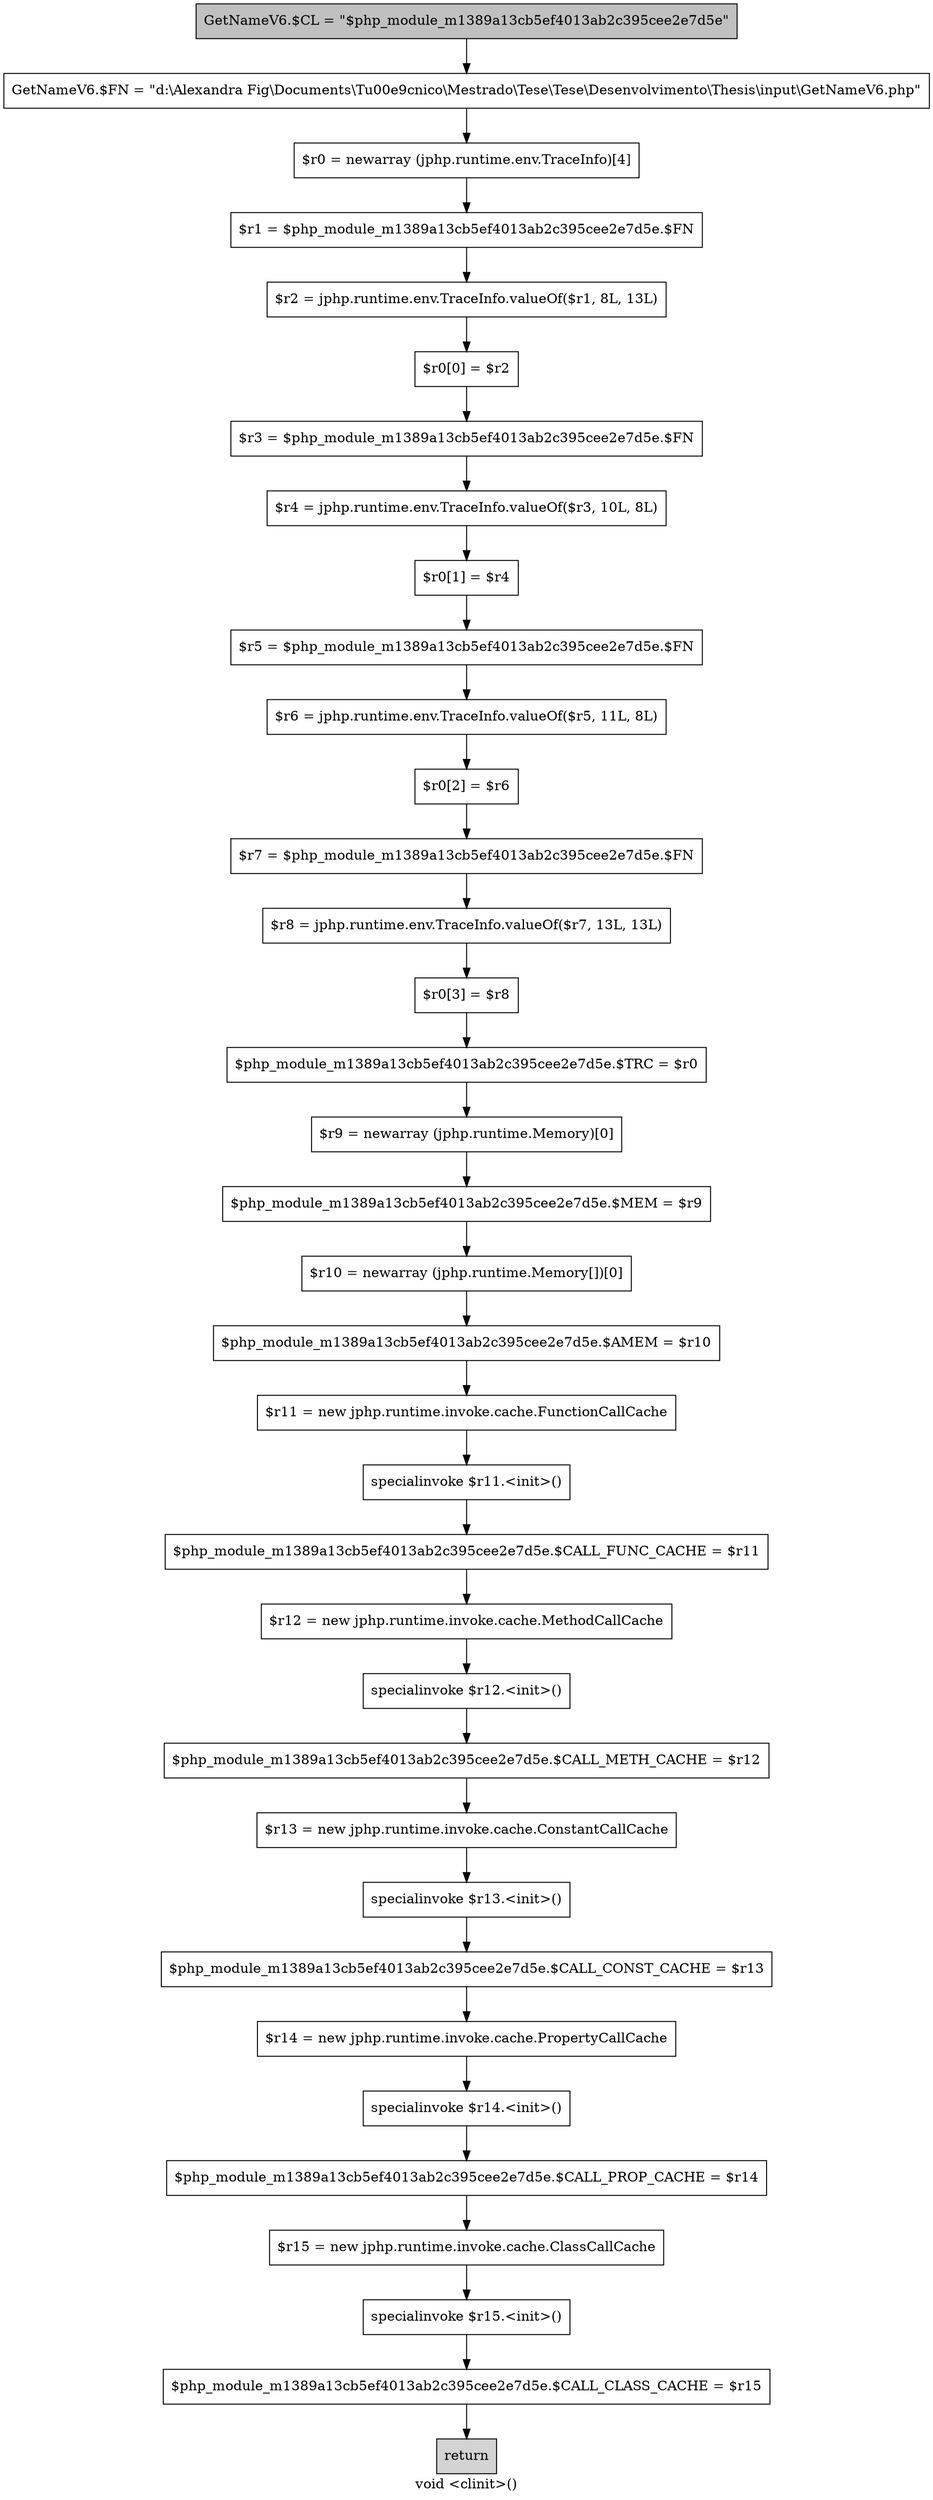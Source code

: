 digraph "void <clinit>()" {
    label="void <clinit>()";
    node [shape=box];
    "0" [style=filled,fillcolor=gray,label="GetNameV6.$CL = \"$php_module_m1389a13cb5ef4013ab2c395cee2e7d5e\"",];
    "1" [label="GetNameV6.$FN = \"d:\\Alexandra Fig\\Documents\\T\u00e9cnico\\Mestrado\\Tese\\Tese\\Desenvolvimento\\Thesis\\input\\GetNameV6.php\"",];
    "0"->"1";
    "2" [label="$r0 = newarray (jphp.runtime.env.TraceInfo)[4]",];
    "1"->"2";
    "3" [label="$r1 = $php_module_m1389a13cb5ef4013ab2c395cee2e7d5e.$FN",];
    "2"->"3";
    "4" [label="$r2 = jphp.runtime.env.TraceInfo.valueOf($r1, 8L, 13L)",];
    "3"->"4";
    "5" [label="$r0[0] = $r2",];
    "4"->"5";
    "6" [label="$r3 = $php_module_m1389a13cb5ef4013ab2c395cee2e7d5e.$FN",];
    "5"->"6";
    "7" [label="$r4 = jphp.runtime.env.TraceInfo.valueOf($r3, 10L, 8L)",];
    "6"->"7";
    "8" [label="$r0[1] = $r4",];
    "7"->"8";
    "9" [label="$r5 = $php_module_m1389a13cb5ef4013ab2c395cee2e7d5e.$FN",];
    "8"->"9";
    "10" [label="$r6 = jphp.runtime.env.TraceInfo.valueOf($r5, 11L, 8L)",];
    "9"->"10";
    "11" [label="$r0[2] = $r6",];
    "10"->"11";
    "12" [label="$r7 = $php_module_m1389a13cb5ef4013ab2c395cee2e7d5e.$FN",];
    "11"->"12";
    "13" [label="$r8 = jphp.runtime.env.TraceInfo.valueOf($r7, 13L, 13L)",];
    "12"->"13";
    "14" [label="$r0[3] = $r8",];
    "13"->"14";
    "15" [label="$php_module_m1389a13cb5ef4013ab2c395cee2e7d5e.$TRC = $r0",];
    "14"->"15";
    "16" [label="$r9 = newarray (jphp.runtime.Memory)[0]",];
    "15"->"16";
    "17" [label="$php_module_m1389a13cb5ef4013ab2c395cee2e7d5e.$MEM = $r9",];
    "16"->"17";
    "18" [label="$r10 = newarray (jphp.runtime.Memory[])[0]",];
    "17"->"18";
    "19" [label="$php_module_m1389a13cb5ef4013ab2c395cee2e7d5e.$AMEM = $r10",];
    "18"->"19";
    "20" [label="$r11 = new jphp.runtime.invoke.cache.FunctionCallCache",];
    "19"->"20";
    "21" [label="specialinvoke $r11.<init>()",];
    "20"->"21";
    "22" [label="$php_module_m1389a13cb5ef4013ab2c395cee2e7d5e.$CALL_FUNC_CACHE = $r11",];
    "21"->"22";
    "23" [label="$r12 = new jphp.runtime.invoke.cache.MethodCallCache",];
    "22"->"23";
    "24" [label="specialinvoke $r12.<init>()",];
    "23"->"24";
    "25" [label="$php_module_m1389a13cb5ef4013ab2c395cee2e7d5e.$CALL_METH_CACHE = $r12",];
    "24"->"25";
    "26" [label="$r13 = new jphp.runtime.invoke.cache.ConstantCallCache",];
    "25"->"26";
    "27" [label="specialinvoke $r13.<init>()",];
    "26"->"27";
    "28" [label="$php_module_m1389a13cb5ef4013ab2c395cee2e7d5e.$CALL_CONST_CACHE = $r13",];
    "27"->"28";
    "29" [label="$r14 = new jphp.runtime.invoke.cache.PropertyCallCache",];
    "28"->"29";
    "30" [label="specialinvoke $r14.<init>()",];
    "29"->"30";
    "31" [label="$php_module_m1389a13cb5ef4013ab2c395cee2e7d5e.$CALL_PROP_CACHE = $r14",];
    "30"->"31";
    "32" [label="$r15 = new jphp.runtime.invoke.cache.ClassCallCache",];
    "31"->"32";
    "33" [label="specialinvoke $r15.<init>()",];
    "32"->"33";
    "34" [label="$php_module_m1389a13cb5ef4013ab2c395cee2e7d5e.$CALL_CLASS_CACHE = $r15",];
    "33"->"34";
    "35" [style=filled,fillcolor=lightgray,label="return",];
    "34"->"35";
}
